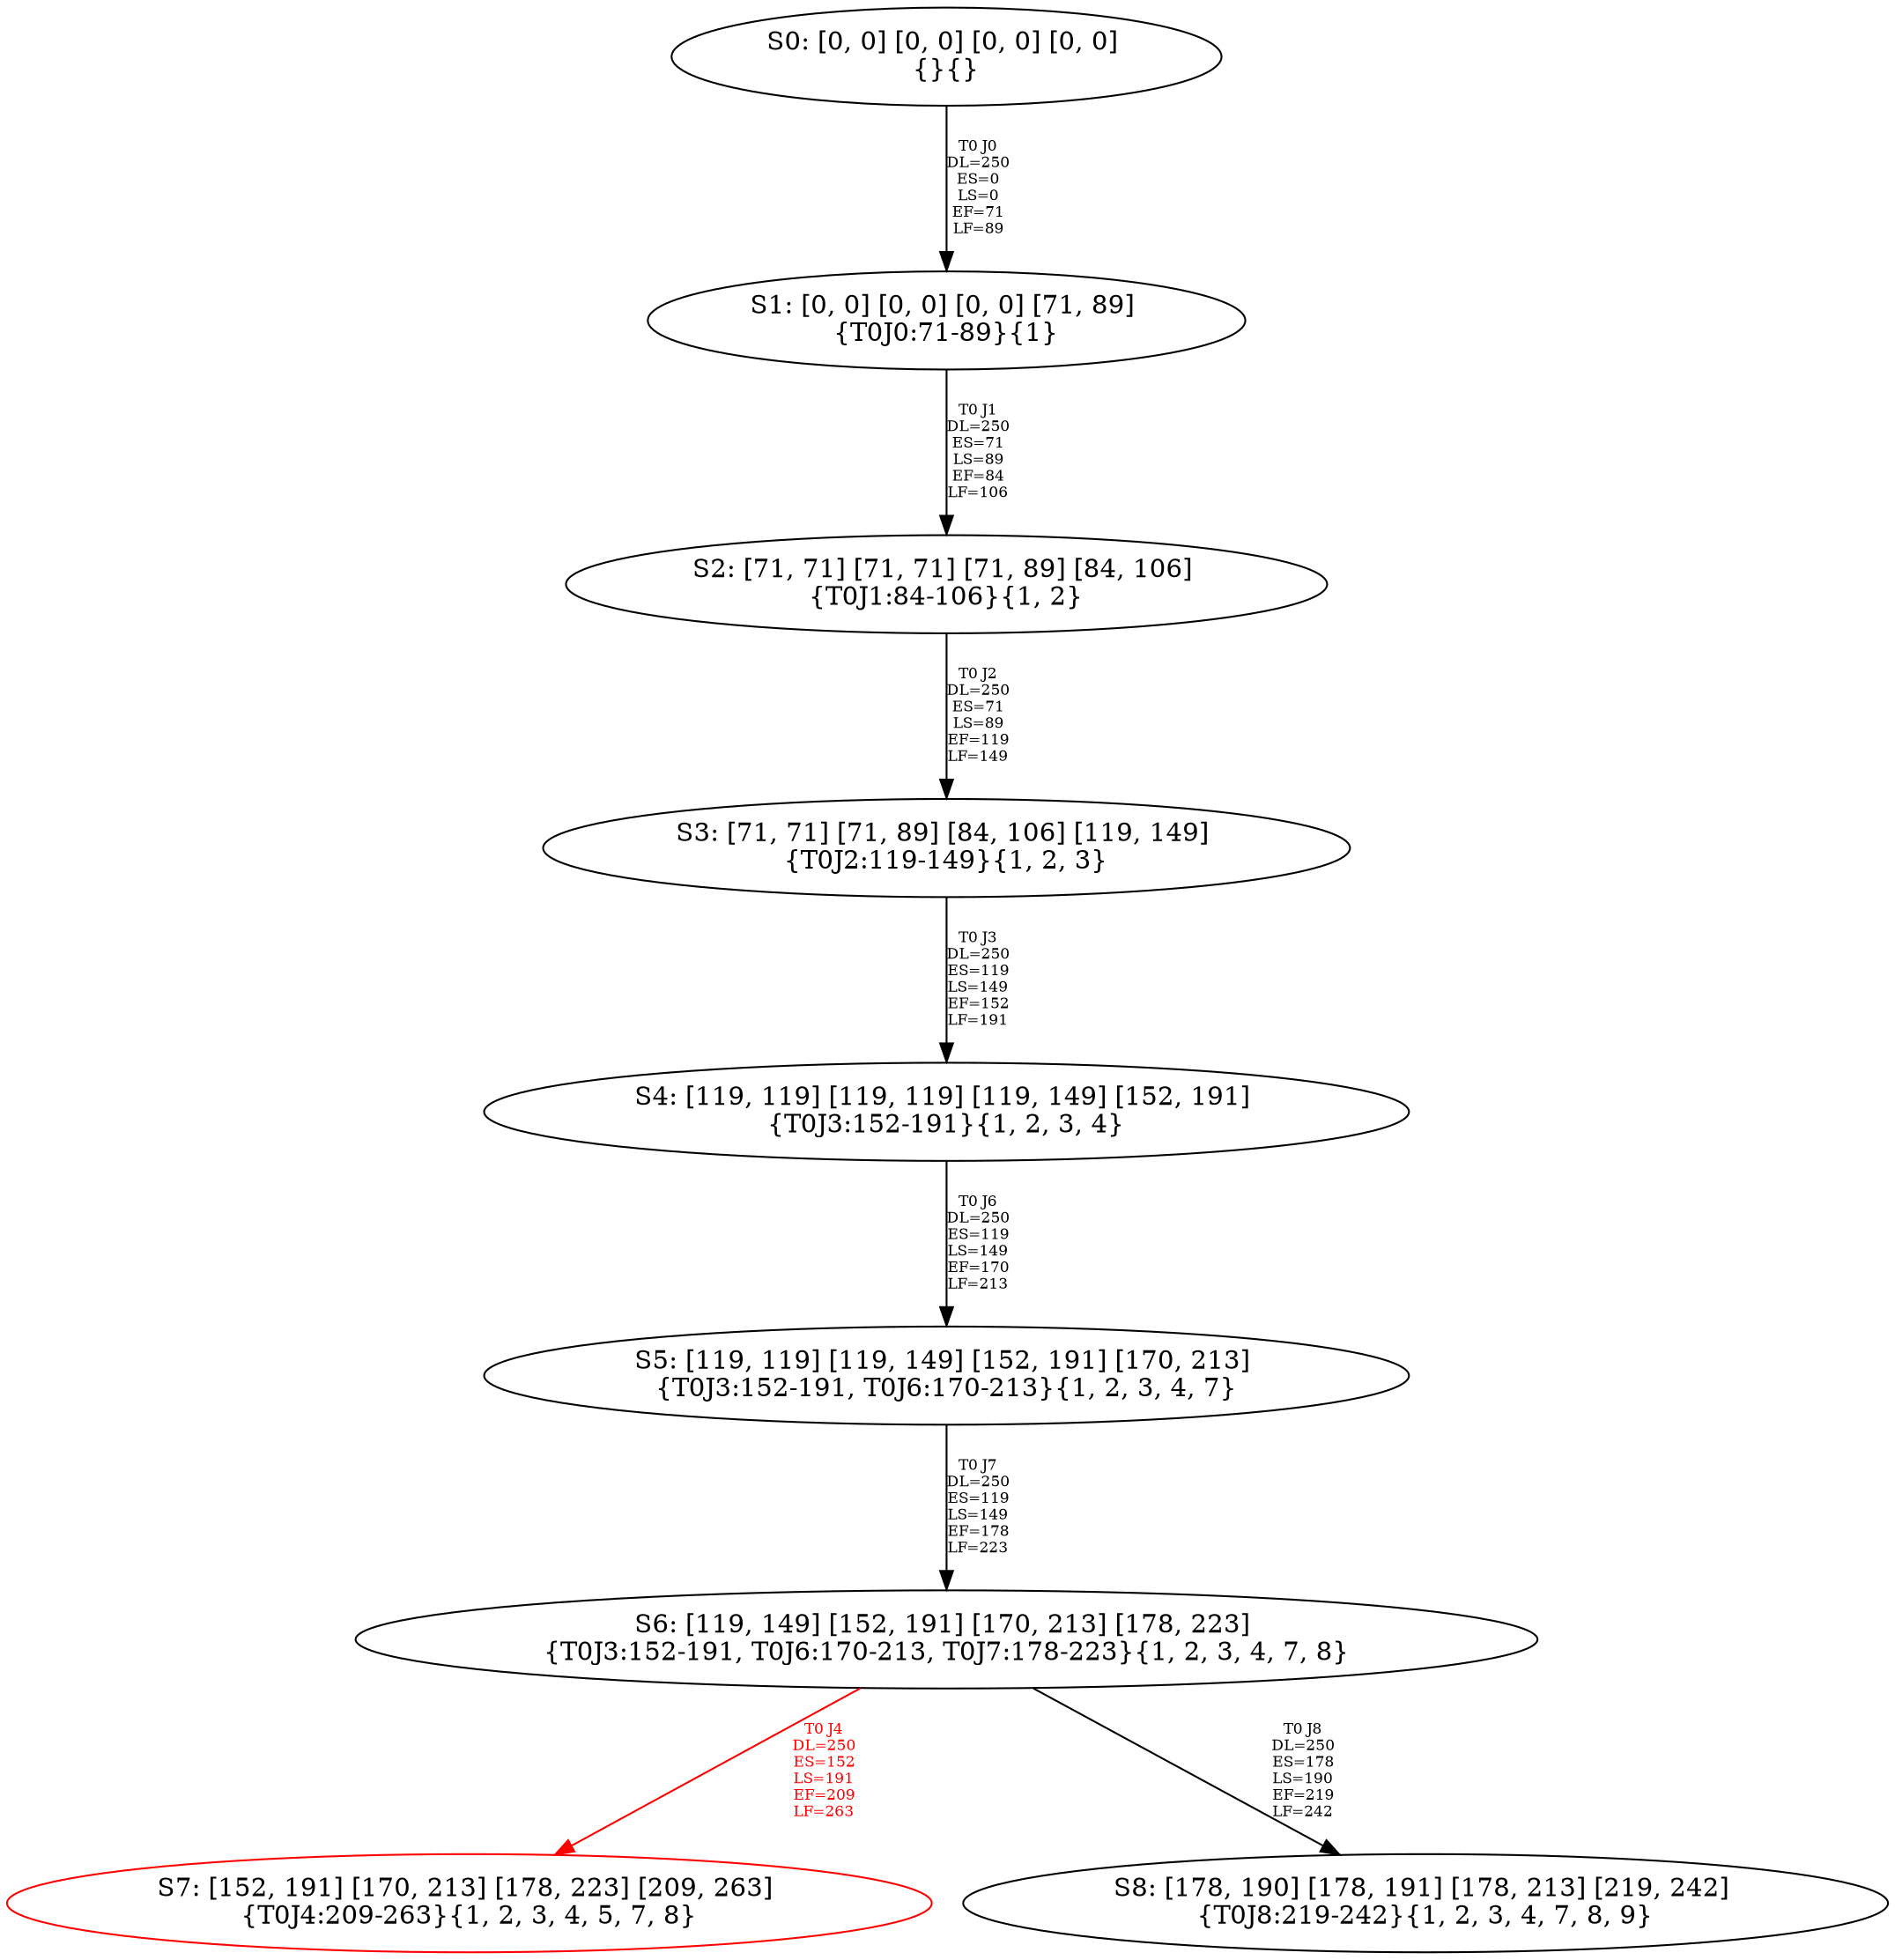 digraph {
	S0[label="S0: [0, 0] [0, 0] [0, 0] [0, 0] \n{}{}"];
	S1[label="S1: [0, 0] [0, 0] [0, 0] [71, 89] \n{T0J0:71-89}{1}"];
	S2[label="S2: [71, 71] [71, 71] [71, 89] [84, 106] \n{T0J1:84-106}{1, 2}"];
	S3[label="S3: [71, 71] [71, 89] [84, 106] [119, 149] \n{T0J2:119-149}{1, 2, 3}"];
	S4[label="S4: [119, 119] [119, 119] [119, 149] [152, 191] \n{T0J3:152-191}{1, 2, 3, 4}"];
	S5[label="S5: [119, 119] [119, 149] [152, 191] [170, 213] \n{T0J3:152-191, T0J6:170-213}{1, 2, 3, 4, 7}"];
	S6[label="S6: [119, 149] [152, 191] [170, 213] [178, 223] \n{T0J3:152-191, T0J6:170-213, T0J7:178-223}{1, 2, 3, 4, 7, 8}"];
	S7[label="S7: [152, 191] [170, 213] [178, 223] [209, 263] \n{T0J4:209-263}{1, 2, 3, 4, 5, 7, 8}"];
	S8[label="S8: [178, 190] [178, 191] [178, 213] [219, 242] \n{T0J8:219-242}{1, 2, 3, 4, 7, 8, 9}"];
	S0 -> S1[label="T0 J0\nDL=250\nES=0\nLS=0\nEF=71\nLF=89",fontsize=8];
	S1 -> S2[label="T0 J1\nDL=250\nES=71\nLS=89\nEF=84\nLF=106",fontsize=8];
	S2 -> S3[label="T0 J2\nDL=250\nES=71\nLS=89\nEF=119\nLF=149",fontsize=8];
	S3 -> S4[label="T0 J3\nDL=250\nES=119\nLS=149\nEF=152\nLF=191",fontsize=8];
	S4 -> S5[label="T0 J6\nDL=250\nES=119\nLS=149\nEF=170\nLF=213",fontsize=8];
	S5 -> S6[label="T0 J7\nDL=250\nES=119\nLS=149\nEF=178\nLF=223",fontsize=8];
	S6 -> S7[label="T0 J4\nDL=250\nES=152\nLS=191\nEF=209\nLF=263",color=Red,fontcolor=Red,fontsize=8];
S7[color=Red];
	S6 -> S8[label="T0 J8\nDL=250\nES=178\nLS=190\nEF=219\nLF=242",fontsize=8];
}
